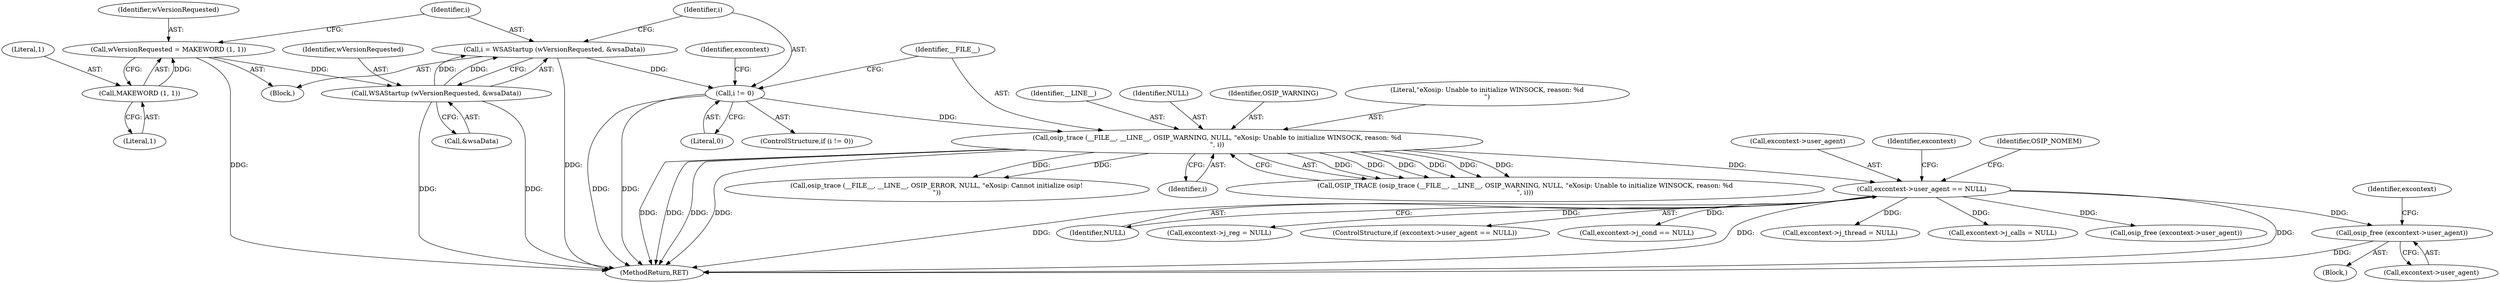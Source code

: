 digraph "0_savannah_2549e421c14aff886629b8482c14af800f411070@API" {
"1000209" [label="(Call,osip_free (excontext->user_agent))"];
"1000161" [label="(Call,excontext->user_agent == NULL)"];
"1000153" [label="(Call,osip_trace (__FILE__, __LINE__, OSIP_WARNING, NULL, \"eXosip: Unable to initialize WINSOCK, reason: %d\n\", i))"];
"1000148" [label="(Call,i != 0)"];
"1000141" [label="(Call,i = WSAStartup (wVersionRequested, &wsaData))"];
"1000143" [label="(Call,WSAStartup (wVersionRequested, &wsaData))"];
"1000136" [label="(Call,wVersionRequested = MAKEWORD (1, 1))"];
"1000138" [label="(Call,MAKEWORD (1, 1))"];
"1000139" [label="(Literal,1)"];
"1000267" [label="(Call,osip_trace (__FILE__, __LINE__, OSIP_ERROR, NULL, \"eXosip: Cannot initialize osip!\n\"))"];
"1000143" [label="(Call,WSAStartup (wVersionRequested, &wsaData))"];
"1000137" [label="(Identifier,wVersionRequested)"];
"1000167" [label="(Identifier,OSIP_NOMEM)"];
"1000215" [label="(Identifier,excontext)"];
"1000155" [label="(Identifier,__LINE__)"];
"1000157" [label="(Identifier,NULL)"];
"1000141" [label="(Call,i = WSAStartup (wVersionRequested, &wsaData))"];
"1000140" [label="(Literal,1)"];
"1000210" [label="(Call,excontext->user_agent)"];
"1000165" [label="(Identifier,NULL)"];
"1000190" [label="(Call,excontext->j_reg = NULL)"];
"1000161" [label="(Call,excontext->user_agent == NULL)"];
"1000156" [label="(Identifier,OSIP_WARNING)"];
"1000142" [label="(Identifier,i)"];
"1000136" [label="(Call,wVersionRequested = MAKEWORD (1, 1))"];
"1000148" [label="(Call,i != 0)"];
"1000160" [label="(ControlStructure,if (excontext->user_agent == NULL))"];
"1000147" [label="(ControlStructure,if (i != 0))"];
"1000203" [label="(Call,excontext->j_cond == NULL)"];
"1000138" [label="(Call,MAKEWORD (1, 1))"];
"1000153" [label="(Call,osip_trace (__FILE__, __LINE__, OSIP_WARNING, NULL, \"eXosip: Unable to initialize WINSOCK, reason: %d\n\", i))"];
"1000178" [label="(Call,excontext->j_thread = NULL)"];
"1000133" [label="(Block,)"];
"1000159" [label="(Identifier,i)"];
"1000162" [label="(Call,excontext->user_agent)"];
"1000168" [label="(Call,excontext->j_calls = NULL)"];
"1000163" [label="(Identifier,excontext)"];
"1000149" [label="(Identifier,i)"];
"1000154" [label="(Identifier,__FILE__)"];
"1000170" [label="(Identifier,excontext)"];
"1000152" [label="(Call,OSIP_TRACE (osip_trace (__FILE__, __LINE__, OSIP_WARNING, NULL, \"eXosip: Unable to initialize WINSOCK, reason: %d\n\", i)))"];
"1000145" [label="(Call,&wsaData)"];
"1000209" [label="(Call,osip_free (excontext->user_agent))"];
"1000234" [label="(Call,osip_free (excontext->user_agent))"];
"1000150" [label="(Literal,0)"];
"1000158" [label="(Literal,\"eXosip: Unable to initialize WINSOCK, reason: %d\n\")"];
"1000208" [label="(Block,)"];
"1000389" [label="(MethodReturn,RET)"];
"1000144" [label="(Identifier,wVersionRequested)"];
"1000209" -> "1000208"  [label="AST: "];
"1000209" -> "1000210"  [label="CFG: "];
"1000210" -> "1000209"  [label="AST: "];
"1000215" -> "1000209"  [label="CFG: "];
"1000209" -> "1000389"  [label="DDG: "];
"1000161" -> "1000209"  [label="DDG: "];
"1000161" -> "1000160"  [label="AST: "];
"1000161" -> "1000165"  [label="CFG: "];
"1000162" -> "1000161"  [label="AST: "];
"1000165" -> "1000161"  [label="AST: "];
"1000167" -> "1000161"  [label="CFG: "];
"1000170" -> "1000161"  [label="CFG: "];
"1000161" -> "1000389"  [label="DDG: "];
"1000161" -> "1000389"  [label="DDG: "];
"1000161" -> "1000389"  [label="DDG: "];
"1000153" -> "1000161"  [label="DDG: "];
"1000161" -> "1000168"  [label="DDG: "];
"1000161" -> "1000178"  [label="DDG: "];
"1000161" -> "1000190"  [label="DDG: "];
"1000161" -> "1000203"  [label="DDG: "];
"1000161" -> "1000234"  [label="DDG: "];
"1000153" -> "1000152"  [label="AST: "];
"1000153" -> "1000159"  [label="CFG: "];
"1000154" -> "1000153"  [label="AST: "];
"1000155" -> "1000153"  [label="AST: "];
"1000156" -> "1000153"  [label="AST: "];
"1000157" -> "1000153"  [label="AST: "];
"1000158" -> "1000153"  [label="AST: "];
"1000159" -> "1000153"  [label="AST: "];
"1000152" -> "1000153"  [label="CFG: "];
"1000153" -> "1000389"  [label="DDG: "];
"1000153" -> "1000389"  [label="DDG: "];
"1000153" -> "1000389"  [label="DDG: "];
"1000153" -> "1000389"  [label="DDG: "];
"1000153" -> "1000152"  [label="DDG: "];
"1000153" -> "1000152"  [label="DDG: "];
"1000153" -> "1000152"  [label="DDG: "];
"1000153" -> "1000152"  [label="DDG: "];
"1000153" -> "1000152"  [label="DDG: "];
"1000153" -> "1000152"  [label="DDG: "];
"1000148" -> "1000153"  [label="DDG: "];
"1000153" -> "1000267"  [label="DDG: "];
"1000153" -> "1000267"  [label="DDG: "];
"1000148" -> "1000147"  [label="AST: "];
"1000148" -> "1000150"  [label="CFG: "];
"1000149" -> "1000148"  [label="AST: "];
"1000150" -> "1000148"  [label="AST: "];
"1000154" -> "1000148"  [label="CFG: "];
"1000163" -> "1000148"  [label="CFG: "];
"1000148" -> "1000389"  [label="DDG: "];
"1000148" -> "1000389"  [label="DDG: "];
"1000141" -> "1000148"  [label="DDG: "];
"1000141" -> "1000133"  [label="AST: "];
"1000141" -> "1000143"  [label="CFG: "];
"1000142" -> "1000141"  [label="AST: "];
"1000143" -> "1000141"  [label="AST: "];
"1000149" -> "1000141"  [label="CFG: "];
"1000141" -> "1000389"  [label="DDG: "];
"1000143" -> "1000141"  [label="DDG: "];
"1000143" -> "1000141"  [label="DDG: "];
"1000143" -> "1000145"  [label="CFG: "];
"1000144" -> "1000143"  [label="AST: "];
"1000145" -> "1000143"  [label="AST: "];
"1000143" -> "1000389"  [label="DDG: "];
"1000143" -> "1000389"  [label="DDG: "];
"1000136" -> "1000143"  [label="DDG: "];
"1000136" -> "1000133"  [label="AST: "];
"1000136" -> "1000138"  [label="CFG: "];
"1000137" -> "1000136"  [label="AST: "];
"1000138" -> "1000136"  [label="AST: "];
"1000142" -> "1000136"  [label="CFG: "];
"1000136" -> "1000389"  [label="DDG: "];
"1000138" -> "1000136"  [label="DDG: "];
"1000138" -> "1000140"  [label="CFG: "];
"1000139" -> "1000138"  [label="AST: "];
"1000140" -> "1000138"  [label="AST: "];
}
